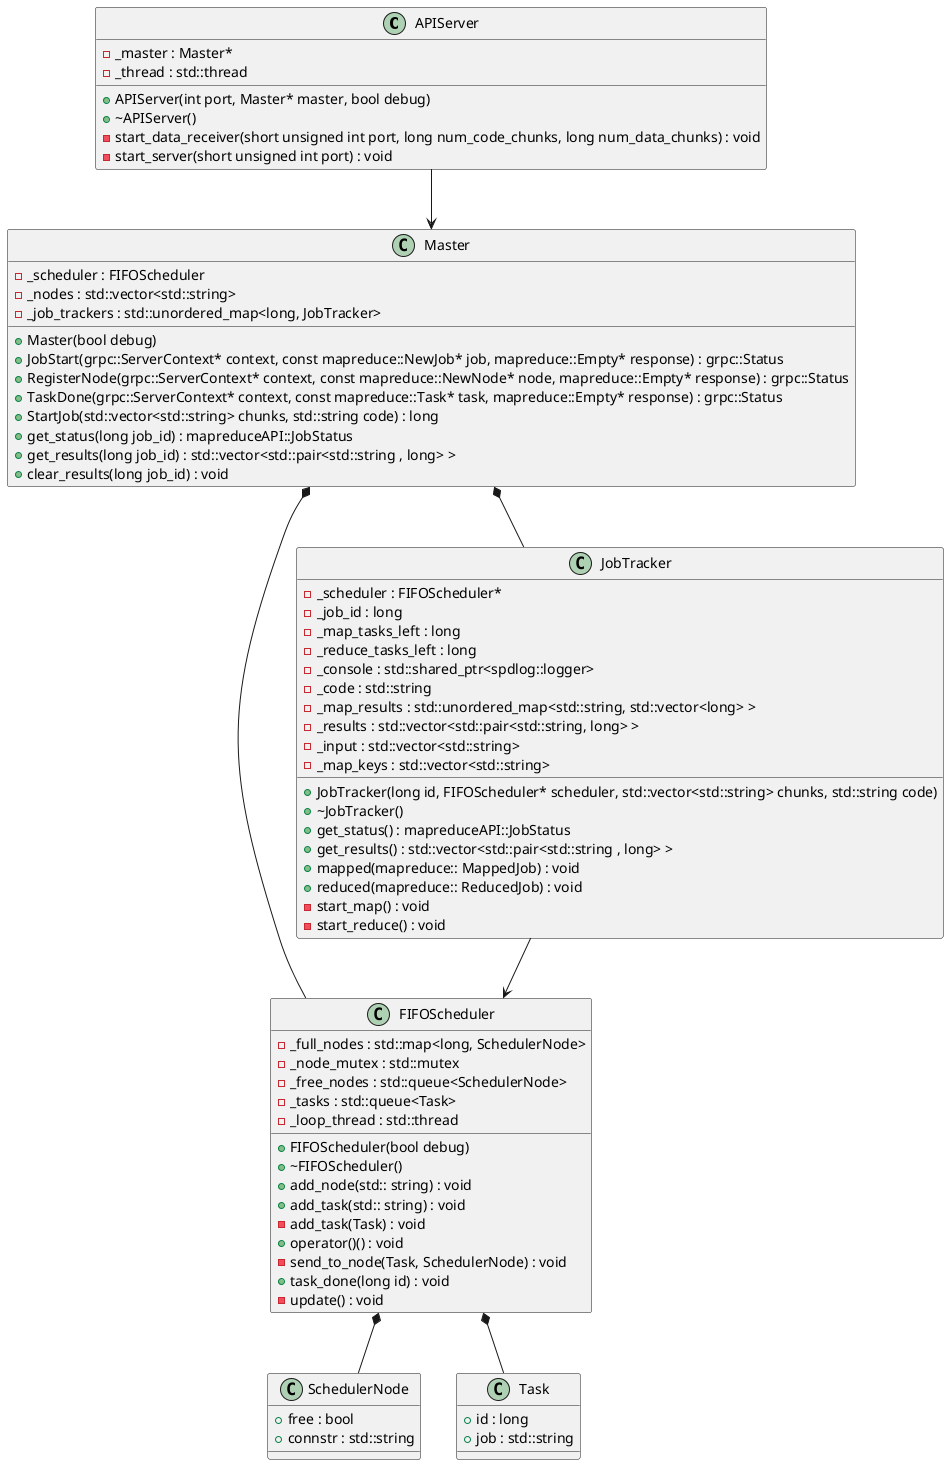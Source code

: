 @startuml class_diagram_master

class APIServer {
    +APIServer(int port, Master* master, bool debug)
    +~APIServer()
    -_master : Master*
    -_thread : std::thread
    -start_data_receiver(short unsigned int port, long num_code_chunks, long num_data_chunks) : void
    -start_server(short unsigned int port) : void
}

class FIFOScheduler {
    +FIFOScheduler(bool debug)
    +~FIFOScheduler()
    -_full_nodes : std::map<long, SchedulerNode>
    -_node_mutex : std::mutex
    -_free_nodes : std::queue<SchedulerNode>
    -_tasks : std::queue<Task>
    -_loop_thread : std::thread
    +add_node(std:: string) : void
    +add_task(std:: string) : void
    -add_task(Task) : void
    +operator()() : void
    -send_to_node(Task, SchedulerNode) : void
    +task_done(long id) : void
    -update() : void
}

class JobTracker {
    +JobTracker(long id, FIFOScheduler* scheduler, std::vector<std::string> chunks, std::string code)
    +~JobTracker()
    -_scheduler : FIFOScheduler*
    -_job_id : long
    -_map_tasks_left : long
    -_reduce_tasks_left : long
    +get_status() : mapreduceAPI::JobStatus
    -_console : std::shared_ptr<spdlog::logger>
    -_code : std::string
    -_map_results : std::unordered_map<std::string, std::vector<long> >
    +get_results() : std::vector<std::pair<std::string , long> >
    -_results : std::vector<std::pair<std::string, long> >
    -_input : std::vector<std::string>
    -_map_keys : std::vector<std::string>
    +mapped(mapreduce:: MappedJob) : void
    +reduced(mapreduce:: ReducedJob) : void
    -start_map() : void
    -start_reduce() : void
}

class Master {
    +Master(bool debug)
    -_scheduler : FIFOScheduler
    -_nodes : std::vector<std::string>
    -_job_trackers : std::unordered_map<long, JobTracker>
    +JobStart(grpc::ServerContext* context, const mapreduce::NewJob* job, mapreduce::Empty* response) : grpc::Status
    +RegisterNode(grpc::ServerContext* context, const mapreduce::NewNode* node, mapreduce::Empty* response) : grpc::Status
    +TaskDone(grpc::ServerContext* context, const mapreduce::Task* task, mapreduce::Empty* response) : grpc::Status
    +StartJob(std::vector<std::string> chunks, std::string code) : long
    +get_status(long job_id) : mapreduceAPI::JobStatus
    +get_results(long job_id) : std::vector<std::pair<std::string , long> >
    +clear_results(long job_id) : void
}

class SchedulerNode {
    +free : bool
    +connstr : std::string
}

class Task {
    +id : long
    +job : std::string
}

Master *-- JobTracker
APIServer --> Master
JobTracker --> FIFOScheduler
FIFOScheduler *-- SchedulerNode
FIFOScheduler *-- Task
Master *-- FIFOScheduler

@enduml
